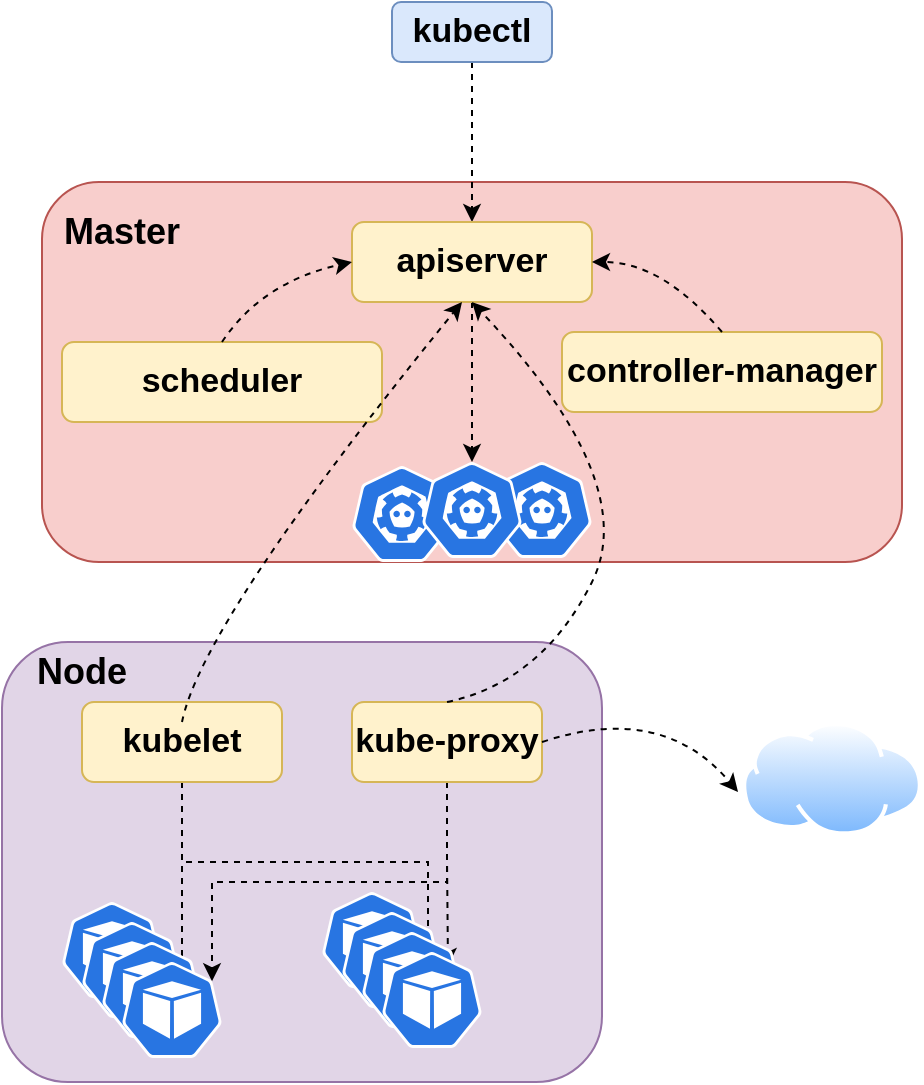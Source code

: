 <mxfile version="16.5.6" type="github">
  <diagram id="fQ9575AcgiT-R6FGXtyA" name="第 1 页">
    <mxGraphModel dx="946" dy="613" grid="1" gridSize="10" guides="1" tooltips="1" connect="1" arrows="1" fold="1" page="1" pageScale="1" pageWidth="827" pageHeight="1169" math="0" shadow="0">
      <root>
        <mxCell id="0" />
        <mxCell id="1" parent="0" />
        <mxCell id="-gSAQ-iOnrztvdVPqRcL-2" value="" style="rounded=1;whiteSpace=wrap;html=1;fillColor=#f8cecc;strokeColor=#b85450;" vertex="1" parent="1">
          <mxGeometry x="130" y="130" width="430" height="190" as="geometry" />
        </mxCell>
        <mxCell id="-gSAQ-iOnrztvdVPqRcL-14" style="edgeStyle=orthogonalEdgeStyle;rounded=0;orthogonalLoop=1;jettySize=auto;html=1;entryX=0.5;entryY=0;entryDx=0;entryDy=0;fontSize=17;dashed=1;" edge="1" parent="1" source="-gSAQ-iOnrztvdVPqRcL-1" target="-gSAQ-iOnrztvdVPqRcL-10">
          <mxGeometry relative="1" as="geometry" />
        </mxCell>
        <mxCell id="-gSAQ-iOnrztvdVPqRcL-1" value="&lt;b&gt;&lt;font style=&quot;font-size: 17px&quot;&gt;kubectl&lt;/font&gt;&lt;/b&gt;" style="rounded=1;whiteSpace=wrap;html=1;fillColor=#dae8fc;strokeColor=#6c8ebf;" vertex="1" parent="1">
          <mxGeometry x="305" y="40" width="80" height="30" as="geometry" />
        </mxCell>
        <mxCell id="-gSAQ-iOnrztvdVPqRcL-4" value="" style="rounded=1;whiteSpace=wrap;html=1;fontSize=17;fillColor=#e1d5e7;strokeColor=#9673a6;" vertex="1" parent="1">
          <mxGeometry x="110" y="360" width="300" height="220" as="geometry" />
        </mxCell>
        <mxCell id="-gSAQ-iOnrztvdVPqRcL-19" style="edgeStyle=orthogonalEdgeStyle;rounded=0;orthogonalLoop=1;jettySize=auto;html=1;entryX=0.5;entryY=0;entryDx=0;entryDy=0;entryPerimeter=0;dashed=1;fontSize=17;" edge="1" parent="1" source="-gSAQ-iOnrztvdVPqRcL-10" target="-gSAQ-iOnrztvdVPqRcL-13">
          <mxGeometry relative="1" as="geometry" />
        </mxCell>
        <mxCell id="-gSAQ-iOnrztvdVPqRcL-10" value="&lt;b&gt;apiserver&lt;/b&gt;" style="rounded=1;whiteSpace=wrap;html=1;fontSize=17;fillColor=#fff2cc;strokeColor=#d6b656;" vertex="1" parent="1">
          <mxGeometry x="285" y="150" width="120" height="40" as="geometry" />
        </mxCell>
        <mxCell id="-gSAQ-iOnrztvdVPqRcL-11" value="&lt;b&gt;controller-manager&lt;/b&gt;" style="rounded=1;whiteSpace=wrap;html=1;fontSize=17;fillColor=#fff2cc;strokeColor=#d6b656;" vertex="1" parent="1">
          <mxGeometry x="390" y="205" width="160" height="40" as="geometry" />
        </mxCell>
        <mxCell id="-gSAQ-iOnrztvdVPqRcL-12" value="&lt;b&gt;scheduler&lt;/b&gt;" style="rounded=1;whiteSpace=wrap;html=1;fontSize=17;fillColor=#fff2cc;strokeColor=#d6b656;" vertex="1" parent="1">
          <mxGeometry x="140" y="210" width="160" height="40" as="geometry" />
        </mxCell>
        <mxCell id="-gSAQ-iOnrztvdVPqRcL-16" value="" style="curved=1;endArrow=classic;html=1;rounded=0;dashed=1;fontSize=17;entryX=0;entryY=0.5;entryDx=0;entryDy=0;exitX=0.5;exitY=0;exitDx=0;exitDy=0;" edge="1" parent="1" source="-gSAQ-iOnrztvdVPqRcL-12" target="-gSAQ-iOnrztvdVPqRcL-10">
          <mxGeometry width="50" height="50" relative="1" as="geometry">
            <mxPoint x="210" y="210" as="sourcePoint" />
            <mxPoint x="260" y="160" as="targetPoint" />
            <Array as="points">
              <mxPoint x="240" y="180" />
            </Array>
          </mxGeometry>
        </mxCell>
        <mxCell id="-gSAQ-iOnrztvdVPqRcL-18" value="" style="curved=1;endArrow=classic;html=1;rounded=0;dashed=1;fontSize=17;entryX=1;entryY=0.5;entryDx=0;entryDy=0;exitX=0.5;exitY=0;exitDx=0;exitDy=0;" edge="1" parent="1" source="-gSAQ-iOnrztvdVPqRcL-11" target="-gSAQ-iOnrztvdVPqRcL-10">
          <mxGeometry width="50" height="50" relative="1" as="geometry">
            <mxPoint x="470" y="200" as="sourcePoint" />
            <mxPoint x="490" y="170" as="targetPoint" />
            <Array as="points">
              <mxPoint x="440" y="170" />
            </Array>
          </mxGeometry>
        </mxCell>
        <mxCell id="-gSAQ-iOnrztvdVPqRcL-20" value="&lt;b&gt;&lt;font style=&quot;font-size: 18px&quot;&gt;Master&lt;/font&gt;&lt;/b&gt;" style="text;html=1;strokeColor=none;fillColor=none;align=center;verticalAlign=middle;whiteSpace=wrap;rounded=0;fontSize=17;" vertex="1" parent="1">
          <mxGeometry x="140" y="140" width="60" height="30" as="geometry" />
        </mxCell>
        <mxCell id="-gSAQ-iOnrztvdVPqRcL-21" value="" style="sketch=0;html=1;dashed=0;whitespace=wrap;fillColor=#2875E2;strokeColor=#ffffff;points=[[0.005,0.63,0],[0.1,0.2,0],[0.9,0.2,0],[0.5,0,0],[0.995,0.63,0],[0.72,0.99,0],[0.5,1,0],[0.28,0.99,0]];shape=mxgraph.kubernetes.icon;prIcon=etcd;fontSize=17;" vertex="1" parent="1">
          <mxGeometry x="355" y="270" width="50" height="48" as="geometry" />
        </mxCell>
        <mxCell id="-gSAQ-iOnrztvdVPqRcL-22" value="" style="sketch=0;html=1;dashed=0;whitespace=wrap;fillColor=#2875E2;strokeColor=#ffffff;points=[[0.005,0.63,0],[0.1,0.2,0],[0.9,0.2,0],[0.5,0,0],[0.995,0.63,0],[0.72,0.99,0],[0.5,1,0],[0.28,0.99,0]];shape=mxgraph.kubernetes.icon;prIcon=etcd;fontSize=17;" vertex="1" parent="1">
          <mxGeometry x="285" y="272" width="50" height="48" as="geometry" />
        </mxCell>
        <mxCell id="-gSAQ-iOnrztvdVPqRcL-13" value="" style="sketch=0;html=1;dashed=0;whitespace=wrap;fillColor=#2875E2;strokeColor=#ffffff;points=[[0.005,0.63,0],[0.1,0.2,0],[0.9,0.2,0],[0.5,0,0],[0.995,0.63,0],[0.72,0.99,0],[0.5,1,0],[0.28,0.99,0]];shape=mxgraph.kubernetes.icon;prIcon=etcd;fontSize=17;" vertex="1" parent="1">
          <mxGeometry x="320" y="270" width="50" height="48" as="geometry" />
        </mxCell>
        <mxCell id="-gSAQ-iOnrztvdVPqRcL-56" style="edgeStyle=orthogonalEdgeStyle;rounded=0;orthogonalLoop=1;jettySize=auto;html=1;entryX=0.8;entryY=0.396;entryDx=0;entryDy=0;entryPerimeter=0;dashed=1;fontSize=18;" edge="1" parent="1" source="-gSAQ-iOnrztvdVPqRcL-23" target="-gSAQ-iOnrztvdVPqRcL-31">
          <mxGeometry relative="1" as="geometry" />
        </mxCell>
        <mxCell id="-gSAQ-iOnrztvdVPqRcL-57" style="edgeStyle=orthogonalEdgeStyle;rounded=0;orthogonalLoop=1;jettySize=auto;html=1;entryX=0.68;entryY=0.021;entryDx=0;entryDy=0;entryPerimeter=0;dashed=1;fontSize=18;" edge="1" parent="1" source="-gSAQ-iOnrztvdVPqRcL-23" target="-gSAQ-iOnrztvdVPqRcL-45">
          <mxGeometry relative="1" as="geometry">
            <Array as="points">
              <mxPoint x="200" y="470" />
              <mxPoint x="323" y="470" />
            </Array>
          </mxGeometry>
        </mxCell>
        <mxCell id="-gSAQ-iOnrztvdVPqRcL-23" value="&lt;b&gt;kubelet&lt;/b&gt;" style="rounded=1;whiteSpace=wrap;html=1;fontSize=17;fillColor=#fff2cc;strokeColor=#d6b656;" vertex="1" parent="1">
          <mxGeometry x="150" y="390" width="100" height="40" as="geometry" />
        </mxCell>
        <mxCell id="-gSAQ-iOnrztvdVPqRcL-54" style="edgeStyle=orthogonalEdgeStyle;rounded=0;orthogonalLoop=1;jettySize=auto;html=1;entryX=0.86;entryY=0.354;entryDx=0;entryDy=0;entryPerimeter=0;dashed=1;fontSize=18;" edge="1" parent="1" source="-gSAQ-iOnrztvdVPqRcL-24" target="-gSAQ-iOnrztvdVPqRcL-45">
          <mxGeometry relative="1" as="geometry" />
        </mxCell>
        <mxCell id="-gSAQ-iOnrztvdVPqRcL-55" style="edgeStyle=orthogonalEdgeStyle;rounded=0;orthogonalLoop=1;jettySize=auto;html=1;entryX=0.9;entryY=0.2;entryDx=0;entryDy=0;entryPerimeter=0;dashed=1;fontSize=18;" edge="1" parent="1" source="-gSAQ-iOnrztvdVPqRcL-24" target="-gSAQ-iOnrztvdVPqRcL-32">
          <mxGeometry relative="1" as="geometry">
            <Array as="points">
              <mxPoint x="333" y="480" />
              <mxPoint x="215" y="480" />
            </Array>
          </mxGeometry>
        </mxCell>
        <mxCell id="-gSAQ-iOnrztvdVPqRcL-24" value="&lt;b&gt;kube-proxy&lt;/b&gt;" style="rounded=1;whiteSpace=wrap;html=1;fontSize=17;fillColor=#fff2cc;strokeColor=#d6b656;" vertex="1" parent="1">
          <mxGeometry x="285" y="390" width="95" height="40" as="geometry" />
        </mxCell>
        <mxCell id="-gSAQ-iOnrztvdVPqRcL-25" value="&lt;span style=&quot;font-size: 18px&quot;&gt;&lt;b&gt;Node&lt;/b&gt;&lt;/span&gt;" style="text;html=1;strokeColor=none;fillColor=none;align=center;verticalAlign=middle;whiteSpace=wrap;rounded=0;fontSize=17;" vertex="1" parent="1">
          <mxGeometry x="120" y="360" width="60" height="30" as="geometry" />
        </mxCell>
        <mxCell id="-gSAQ-iOnrztvdVPqRcL-29" value="" style="sketch=0;html=1;dashed=0;whitespace=wrap;fillColor=#2875E2;strokeColor=#ffffff;points=[[0.005,0.63,0],[0.1,0.2,0],[0.9,0.2,0],[0.5,0,0],[0.995,0.63,0],[0.72,0.99,0],[0.5,1,0],[0.28,0.99,0]];shape=mxgraph.kubernetes.icon;prIcon=pod;fontSize=18;" vertex="1" parent="1">
          <mxGeometry x="140" y="490" width="50" height="48" as="geometry" />
        </mxCell>
        <mxCell id="-gSAQ-iOnrztvdVPqRcL-30" value="" style="sketch=0;html=1;dashed=0;whitespace=wrap;fillColor=#2875E2;strokeColor=#ffffff;points=[[0.005,0.63,0],[0.1,0.2,0],[0.9,0.2,0],[0.5,0,0],[0.995,0.63,0],[0.72,0.99,0],[0.5,1,0],[0.28,0.99,0]];shape=mxgraph.kubernetes.icon;prIcon=pod;fontSize=18;" vertex="1" parent="1">
          <mxGeometry x="150" y="500" width="50" height="48" as="geometry" />
        </mxCell>
        <mxCell id="-gSAQ-iOnrztvdVPqRcL-31" value="" style="sketch=0;html=1;dashed=0;whitespace=wrap;fillColor=#2875E2;strokeColor=#ffffff;points=[[0.005,0.63,0],[0.1,0.2,0],[0.9,0.2,0],[0.5,0,0],[0.995,0.63,0],[0.72,0.99,0],[0.5,1,0],[0.28,0.99,0]];shape=mxgraph.kubernetes.icon;prIcon=pod;fontSize=18;" vertex="1" parent="1">
          <mxGeometry x="160" y="510" width="50" height="48" as="geometry" />
        </mxCell>
        <mxCell id="-gSAQ-iOnrztvdVPqRcL-32" value="" style="sketch=0;html=1;dashed=0;whitespace=wrap;fillColor=#2875E2;strokeColor=#ffffff;points=[[0.005,0.63,0],[0.1,0.2,0],[0.9,0.2,0],[0.5,0,0],[0.995,0.63,0],[0.72,0.99,0],[0.5,1,0],[0.28,0.99,0]];shape=mxgraph.kubernetes.icon;prIcon=pod;fontSize=18;" vertex="1" parent="1">
          <mxGeometry x="170" y="520" width="50" height="48" as="geometry" />
        </mxCell>
        <mxCell id="-gSAQ-iOnrztvdVPqRcL-33" value="" style="aspect=fixed;perimeter=ellipsePerimeter;html=1;align=center;shadow=0;dashed=0;spacingTop=3;image;image=img/lib/active_directory/internet_cloud.svg;fontSize=18;" vertex="1" parent="1">
          <mxGeometry x="480" y="400" width="90" height="56.7" as="geometry" />
        </mxCell>
        <mxCell id="-gSAQ-iOnrztvdVPqRcL-34" value="" style="curved=1;endArrow=classic;html=1;rounded=0;dashed=1;fontSize=18;exitX=1;exitY=0.5;exitDx=0;exitDy=0;entryX=-0.022;entryY=0.617;entryDx=0;entryDy=0;entryPerimeter=0;" edge="1" parent="1" source="-gSAQ-iOnrztvdVPqRcL-24" target="-gSAQ-iOnrztvdVPqRcL-33">
          <mxGeometry width="50" height="50" relative="1" as="geometry">
            <mxPoint x="480" y="520" as="sourcePoint" />
            <mxPoint x="530" y="470" as="targetPoint" />
            <Array as="points">
              <mxPoint x="440" y="390" />
            </Array>
          </mxGeometry>
        </mxCell>
        <mxCell id="-gSAQ-iOnrztvdVPqRcL-43" value="" style="sketch=0;html=1;dashed=0;whitespace=wrap;fillColor=#2875E2;strokeColor=#ffffff;points=[[0.005,0.63,0],[0.1,0.2,0],[0.9,0.2,0],[0.5,0,0],[0.995,0.63,0],[0.72,0.99,0],[0.5,1,0],[0.28,0.99,0]];shape=mxgraph.kubernetes.icon;prIcon=pod;fontSize=18;" vertex="1" parent="1">
          <mxGeometry x="270" y="485" width="50" height="48" as="geometry" />
        </mxCell>
        <mxCell id="-gSAQ-iOnrztvdVPqRcL-44" value="" style="sketch=0;html=1;dashed=0;whitespace=wrap;fillColor=#2875E2;strokeColor=#ffffff;points=[[0.005,0.63,0],[0.1,0.2,0],[0.9,0.2,0],[0.5,0,0],[0.995,0.63,0],[0.72,0.99,0],[0.5,1,0],[0.28,0.99,0]];shape=mxgraph.kubernetes.icon;prIcon=pod;fontSize=18;" vertex="1" parent="1">
          <mxGeometry x="280" y="495" width="50" height="48" as="geometry" />
        </mxCell>
        <mxCell id="-gSAQ-iOnrztvdVPqRcL-45" value="" style="sketch=0;html=1;dashed=0;whitespace=wrap;fillColor=#2875E2;strokeColor=#ffffff;points=[[0.005,0.63,0],[0.1,0.2,0],[0.9,0.2,0],[0.5,0,0],[0.995,0.63,0],[0.72,0.99,0],[0.5,1,0],[0.28,0.99,0]];shape=mxgraph.kubernetes.icon;prIcon=pod;fontSize=18;" vertex="1" parent="1">
          <mxGeometry x="290" y="505" width="50" height="48" as="geometry" />
        </mxCell>
        <mxCell id="-gSAQ-iOnrztvdVPqRcL-46" value="" style="sketch=0;html=1;dashed=0;whitespace=wrap;fillColor=#2875E2;strokeColor=#ffffff;points=[[0.005,0.63,0],[0.1,0.2,0],[0.9,0.2,0],[0.5,0,0],[0.995,0.63,0],[0.72,0.99,0],[0.5,1,0],[0.28,0.99,0]];shape=mxgraph.kubernetes.icon;prIcon=pod;fontSize=18;" vertex="1" parent="1">
          <mxGeometry x="300" y="515" width="50" height="48" as="geometry" />
        </mxCell>
        <mxCell id="-gSAQ-iOnrztvdVPqRcL-58" value="" style="curved=1;endArrow=classic;html=1;rounded=0;dashed=1;fontSize=18;" edge="1" parent="1">
          <mxGeometry width="50" height="50" relative="1" as="geometry">
            <mxPoint x="200" y="400" as="sourcePoint" />
            <mxPoint x="340" y="190" as="targetPoint" />
            <Array as="points">
              <mxPoint x="210" y="350" />
            </Array>
          </mxGeometry>
        </mxCell>
        <mxCell id="-gSAQ-iOnrztvdVPqRcL-59" value="" style="curved=1;endArrow=classic;html=1;rounded=0;dashed=1;fontSize=18;entryX=0.5;entryY=1;entryDx=0;entryDy=0;exitX=0.5;exitY=0;exitDx=0;exitDy=0;" edge="1" parent="1" source="-gSAQ-iOnrztvdVPqRcL-24" target="-gSAQ-iOnrztvdVPqRcL-10">
          <mxGeometry width="50" height="50" relative="1" as="geometry">
            <mxPoint x="360" y="380" as="sourcePoint" />
            <mxPoint x="410" y="330" as="targetPoint" />
            <Array as="points">
              <mxPoint x="380" y="380" />
              <mxPoint x="430" y="280" />
            </Array>
          </mxGeometry>
        </mxCell>
      </root>
    </mxGraphModel>
  </diagram>
</mxfile>
